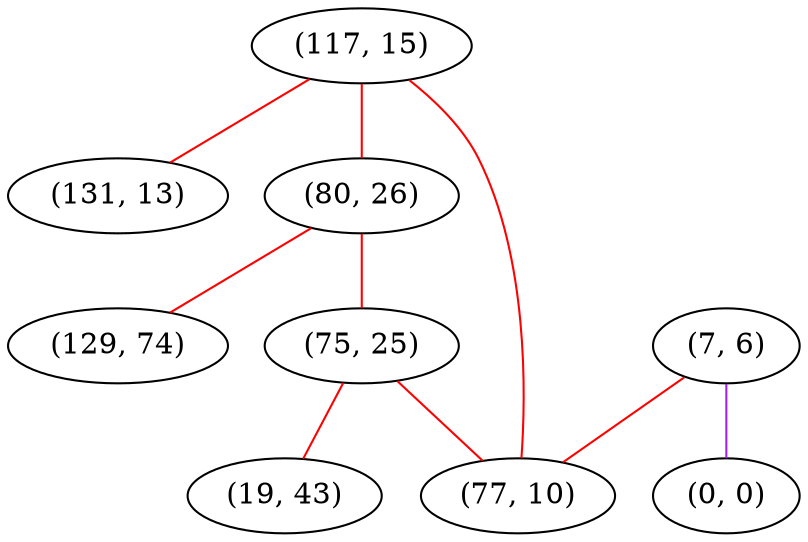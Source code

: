 graph "" {
"(117, 15)";
"(131, 13)";
"(7, 6)";
"(0, 0)";
"(80, 26)";
"(129, 74)";
"(75, 25)";
"(77, 10)";
"(19, 43)";
"(117, 15)" -- "(77, 10)"  [color=red, key=0, weight=1];
"(117, 15)" -- "(80, 26)"  [color=red, key=0, weight=1];
"(117, 15)" -- "(131, 13)"  [color=red, key=0, weight=1];
"(7, 6)" -- "(0, 0)"  [color=purple, key=0, weight=4];
"(7, 6)" -- "(77, 10)"  [color=red, key=0, weight=1];
"(80, 26)" -- "(129, 74)"  [color=red, key=0, weight=1];
"(80, 26)" -- "(75, 25)"  [color=red, key=0, weight=1];
"(75, 25)" -- "(77, 10)"  [color=red, key=0, weight=1];
"(75, 25)" -- "(19, 43)"  [color=red, key=0, weight=1];
}
